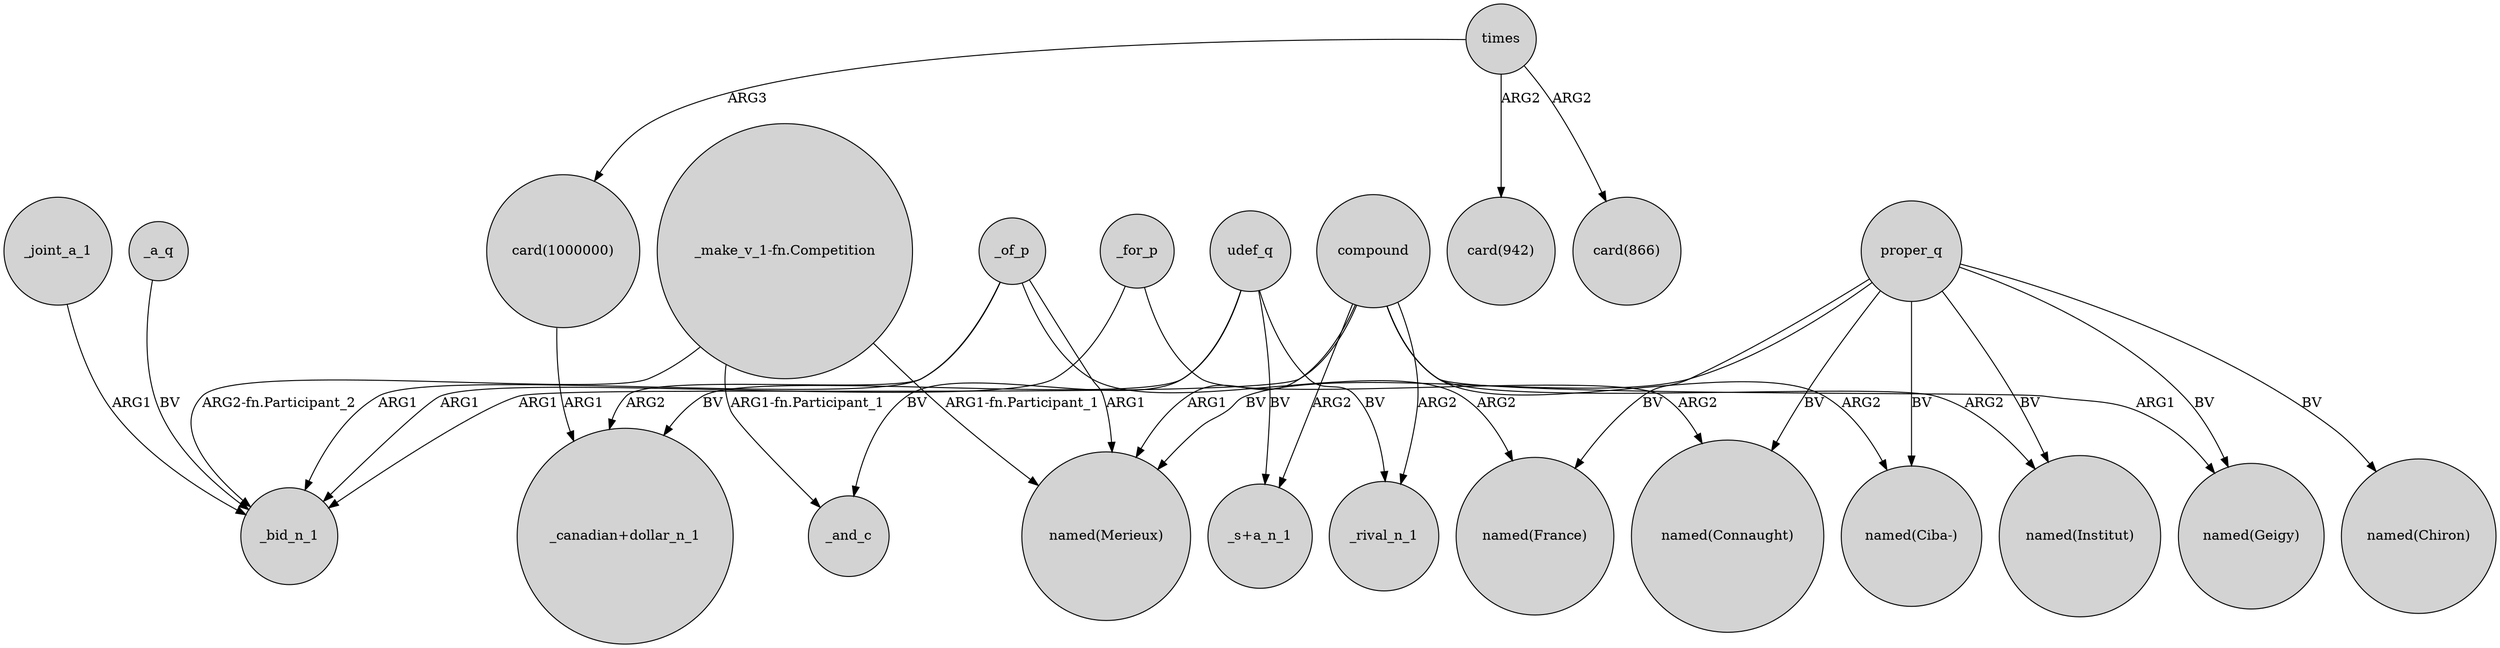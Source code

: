 digraph {
	node [shape=circle style=filled]
	_a_q -> _bid_n_1 [label=BV]
	_of_p -> _bid_n_1 [label=ARG1]
	"card(1000000)" -> "_canadian+dollar_n_1" [label=ARG1]
	proper_q -> "named(Connaught)" [label=BV]
	compound -> _rival_n_1 [label=ARG2]
	proper_q -> "named(Geigy)" [label=BV]
	_of_p -> "_canadian+dollar_n_1" [label=ARG2]
	times -> "card(942)" [label=ARG2]
	proper_q -> "named(Merieux)" [label=BV]
	"_make_v_1-fn.Competition" -> _and_c [label="ARG1-fn.Participant_1"]
	compound -> "named(Ciba-)" [label=ARG2]
	times -> "card(1000000)" [label=ARG3]
	proper_q -> "named(France)" [label=BV]
	udef_q -> _and_c [label=BV]
	proper_q -> "named(Institut)" [label=BV]
	_for_p -> "named(Connaught)" [label=ARG2]
	udef_q -> "_canadian+dollar_n_1" [label=BV]
	"_make_v_1-fn.Competition" -> "named(Merieux)" [label="ARG1-fn.Participant_1"]
	_joint_a_1 -> _bid_n_1 [label=ARG1]
	udef_q -> _rival_n_1 [label=BV]
	times -> "card(866)" [label=ARG2]
	_of_p -> "named(France)" [label=ARG2]
	compound -> "named(Merieux)" [label=ARG1]
	proper_q -> "named(Chiron)" [label=BV]
	compound -> "named(Geigy)" [label=ARG1]
	_of_p -> "named(Merieux)" [label=ARG1]
	proper_q -> "named(Ciba-)" [label=BV]
	udef_q -> "_s+a_n_1" [label=BV]
	compound -> "_s+a_n_1" [label=ARG2]
	"_make_v_1-fn.Competition" -> _bid_n_1 [label="ARG2-fn.Participant_2"]
	compound -> "named(Institut)" [label=ARG2]
	compound -> _bid_n_1 [label=ARG1]
	_for_p -> _bid_n_1 [label=ARG1]
}
